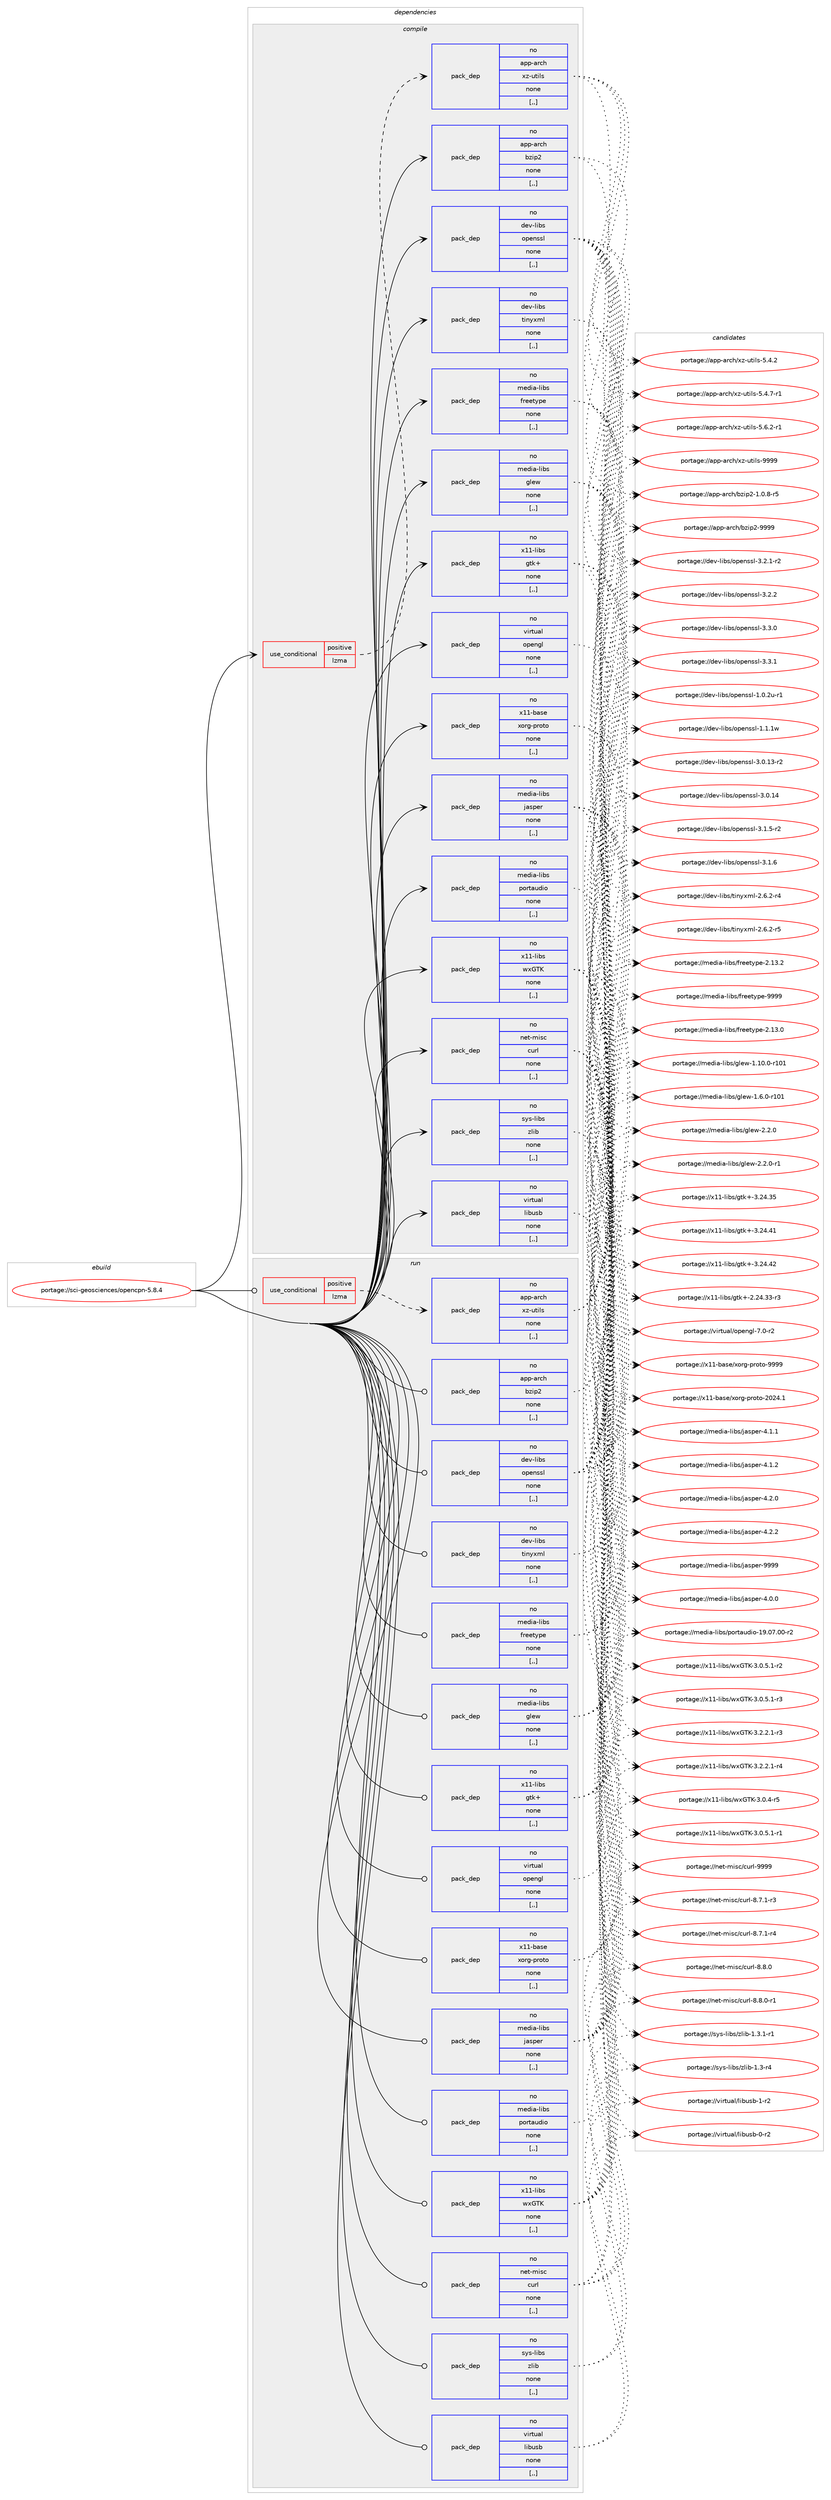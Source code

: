 digraph prolog {

# *************
# Graph options
# *************

newrank=true;
concentrate=true;
compound=true;
graph [rankdir=LR,fontname=Helvetica,fontsize=10,ranksep=1.5];#, ranksep=2.5, nodesep=0.2];
edge  [arrowhead=vee];
node  [fontname=Helvetica,fontsize=10];

# **********
# The ebuild
# **********

subgraph cluster_leftcol {
color=gray;
rank=same;
label=<<i>ebuild</i>>;
id [label="portage://sci-geosciences/opencpn-5.8.4", color=red, width=4, href="../sci-geosciences/opencpn-5.8.4.svg"];
}

# ****************
# The dependencies
# ****************

subgraph cluster_midcol {
color=gray;
label=<<i>dependencies</i>>;
subgraph cluster_compile {
fillcolor="#eeeeee";
style=filled;
label=<<i>compile</i>>;
subgraph cond102497 {
dependency388462 [label=<<TABLE BORDER="0" CELLBORDER="1" CELLSPACING="0" CELLPADDING="4"><TR><TD ROWSPAN="3" CELLPADDING="10">use_conditional</TD></TR><TR><TD>positive</TD></TR><TR><TD>lzma</TD></TR></TABLE>>, shape=none, color=red];
subgraph pack283186 {
dependency388463 [label=<<TABLE BORDER="0" CELLBORDER="1" CELLSPACING="0" CELLPADDING="4" WIDTH="220"><TR><TD ROWSPAN="6" CELLPADDING="30">pack_dep</TD></TR><TR><TD WIDTH="110">no</TD></TR><TR><TD>app-arch</TD></TR><TR><TD>xz-utils</TD></TR><TR><TD>none</TD></TR><TR><TD>[,,]</TD></TR></TABLE>>, shape=none, color=blue];
}
dependency388462:e -> dependency388463:w [weight=20,style="dashed",arrowhead="vee"];
}
id:e -> dependency388462:w [weight=20,style="solid",arrowhead="vee"];
subgraph pack283187 {
dependency388464 [label=<<TABLE BORDER="0" CELLBORDER="1" CELLSPACING="0" CELLPADDING="4" WIDTH="220"><TR><TD ROWSPAN="6" CELLPADDING="30">pack_dep</TD></TR><TR><TD WIDTH="110">no</TD></TR><TR><TD>app-arch</TD></TR><TR><TD>bzip2</TD></TR><TR><TD>none</TD></TR><TR><TD>[,,]</TD></TR></TABLE>>, shape=none, color=blue];
}
id:e -> dependency388464:w [weight=20,style="solid",arrowhead="vee"];
subgraph pack283188 {
dependency388465 [label=<<TABLE BORDER="0" CELLBORDER="1" CELLSPACING="0" CELLPADDING="4" WIDTH="220"><TR><TD ROWSPAN="6" CELLPADDING="30">pack_dep</TD></TR><TR><TD WIDTH="110">no</TD></TR><TR><TD>dev-libs</TD></TR><TR><TD>openssl</TD></TR><TR><TD>none</TD></TR><TR><TD>[,,]</TD></TR></TABLE>>, shape=none, color=blue];
}
id:e -> dependency388465:w [weight=20,style="solid",arrowhead="vee"];
subgraph pack283189 {
dependency388466 [label=<<TABLE BORDER="0" CELLBORDER="1" CELLSPACING="0" CELLPADDING="4" WIDTH="220"><TR><TD ROWSPAN="6" CELLPADDING="30">pack_dep</TD></TR><TR><TD WIDTH="110">no</TD></TR><TR><TD>dev-libs</TD></TR><TR><TD>tinyxml</TD></TR><TR><TD>none</TD></TR><TR><TD>[,,]</TD></TR></TABLE>>, shape=none, color=blue];
}
id:e -> dependency388466:w [weight=20,style="solid",arrowhead="vee"];
subgraph pack283190 {
dependency388467 [label=<<TABLE BORDER="0" CELLBORDER="1" CELLSPACING="0" CELLPADDING="4" WIDTH="220"><TR><TD ROWSPAN="6" CELLPADDING="30">pack_dep</TD></TR><TR><TD WIDTH="110">no</TD></TR><TR><TD>media-libs</TD></TR><TR><TD>freetype</TD></TR><TR><TD>none</TD></TR><TR><TD>[,,]</TD></TR></TABLE>>, shape=none, color=blue];
}
id:e -> dependency388467:w [weight=20,style="solid",arrowhead="vee"];
subgraph pack283191 {
dependency388468 [label=<<TABLE BORDER="0" CELLBORDER="1" CELLSPACING="0" CELLPADDING="4" WIDTH="220"><TR><TD ROWSPAN="6" CELLPADDING="30">pack_dep</TD></TR><TR><TD WIDTH="110">no</TD></TR><TR><TD>media-libs</TD></TR><TR><TD>glew</TD></TR><TR><TD>none</TD></TR><TR><TD>[,,]</TD></TR></TABLE>>, shape=none, color=blue];
}
id:e -> dependency388468:w [weight=20,style="solid",arrowhead="vee"];
subgraph pack283192 {
dependency388469 [label=<<TABLE BORDER="0" CELLBORDER="1" CELLSPACING="0" CELLPADDING="4" WIDTH="220"><TR><TD ROWSPAN="6" CELLPADDING="30">pack_dep</TD></TR><TR><TD WIDTH="110">no</TD></TR><TR><TD>media-libs</TD></TR><TR><TD>jasper</TD></TR><TR><TD>none</TD></TR><TR><TD>[,,]</TD></TR></TABLE>>, shape=none, color=blue];
}
id:e -> dependency388469:w [weight=20,style="solid",arrowhead="vee"];
subgraph pack283193 {
dependency388470 [label=<<TABLE BORDER="0" CELLBORDER="1" CELLSPACING="0" CELLPADDING="4" WIDTH="220"><TR><TD ROWSPAN="6" CELLPADDING="30">pack_dep</TD></TR><TR><TD WIDTH="110">no</TD></TR><TR><TD>media-libs</TD></TR><TR><TD>portaudio</TD></TR><TR><TD>none</TD></TR><TR><TD>[,,]</TD></TR></TABLE>>, shape=none, color=blue];
}
id:e -> dependency388470:w [weight=20,style="solid",arrowhead="vee"];
subgraph pack283194 {
dependency388471 [label=<<TABLE BORDER="0" CELLBORDER="1" CELLSPACING="0" CELLPADDING="4" WIDTH="220"><TR><TD ROWSPAN="6" CELLPADDING="30">pack_dep</TD></TR><TR><TD WIDTH="110">no</TD></TR><TR><TD>net-misc</TD></TR><TR><TD>curl</TD></TR><TR><TD>none</TD></TR><TR><TD>[,,]</TD></TR></TABLE>>, shape=none, color=blue];
}
id:e -> dependency388471:w [weight=20,style="solid",arrowhead="vee"];
subgraph pack283195 {
dependency388472 [label=<<TABLE BORDER="0" CELLBORDER="1" CELLSPACING="0" CELLPADDING="4" WIDTH="220"><TR><TD ROWSPAN="6" CELLPADDING="30">pack_dep</TD></TR><TR><TD WIDTH="110">no</TD></TR><TR><TD>sys-libs</TD></TR><TR><TD>zlib</TD></TR><TR><TD>none</TD></TR><TR><TD>[,,]</TD></TR></TABLE>>, shape=none, color=blue];
}
id:e -> dependency388472:w [weight=20,style="solid",arrowhead="vee"];
subgraph pack283196 {
dependency388473 [label=<<TABLE BORDER="0" CELLBORDER="1" CELLSPACING="0" CELLPADDING="4" WIDTH="220"><TR><TD ROWSPAN="6" CELLPADDING="30">pack_dep</TD></TR><TR><TD WIDTH="110">no</TD></TR><TR><TD>virtual</TD></TR><TR><TD>libusb</TD></TR><TR><TD>none</TD></TR><TR><TD>[,,]</TD></TR></TABLE>>, shape=none, color=blue];
}
id:e -> dependency388473:w [weight=20,style="solid",arrowhead="vee"];
subgraph pack283197 {
dependency388474 [label=<<TABLE BORDER="0" CELLBORDER="1" CELLSPACING="0" CELLPADDING="4" WIDTH="220"><TR><TD ROWSPAN="6" CELLPADDING="30">pack_dep</TD></TR><TR><TD WIDTH="110">no</TD></TR><TR><TD>virtual</TD></TR><TR><TD>opengl</TD></TR><TR><TD>none</TD></TR><TR><TD>[,,]</TD></TR></TABLE>>, shape=none, color=blue];
}
id:e -> dependency388474:w [weight=20,style="solid",arrowhead="vee"];
subgraph pack283198 {
dependency388475 [label=<<TABLE BORDER="0" CELLBORDER="1" CELLSPACING="0" CELLPADDING="4" WIDTH="220"><TR><TD ROWSPAN="6" CELLPADDING="30">pack_dep</TD></TR><TR><TD WIDTH="110">no</TD></TR><TR><TD>x11-base</TD></TR><TR><TD>xorg-proto</TD></TR><TR><TD>none</TD></TR><TR><TD>[,,]</TD></TR></TABLE>>, shape=none, color=blue];
}
id:e -> dependency388475:w [weight=20,style="solid",arrowhead="vee"];
subgraph pack283199 {
dependency388476 [label=<<TABLE BORDER="0" CELLBORDER="1" CELLSPACING="0" CELLPADDING="4" WIDTH="220"><TR><TD ROWSPAN="6" CELLPADDING="30">pack_dep</TD></TR><TR><TD WIDTH="110">no</TD></TR><TR><TD>x11-libs</TD></TR><TR><TD>gtk+</TD></TR><TR><TD>none</TD></TR><TR><TD>[,,]</TD></TR></TABLE>>, shape=none, color=blue];
}
id:e -> dependency388476:w [weight=20,style="solid",arrowhead="vee"];
subgraph pack283200 {
dependency388477 [label=<<TABLE BORDER="0" CELLBORDER="1" CELLSPACING="0" CELLPADDING="4" WIDTH="220"><TR><TD ROWSPAN="6" CELLPADDING="30">pack_dep</TD></TR><TR><TD WIDTH="110">no</TD></TR><TR><TD>x11-libs</TD></TR><TR><TD>wxGTK</TD></TR><TR><TD>none</TD></TR><TR><TD>[,,]</TD></TR></TABLE>>, shape=none, color=blue];
}
id:e -> dependency388477:w [weight=20,style="solid",arrowhead="vee"];
}
subgraph cluster_compileandrun {
fillcolor="#eeeeee";
style=filled;
label=<<i>compile and run</i>>;
}
subgraph cluster_run {
fillcolor="#eeeeee";
style=filled;
label=<<i>run</i>>;
subgraph cond102498 {
dependency388478 [label=<<TABLE BORDER="0" CELLBORDER="1" CELLSPACING="0" CELLPADDING="4"><TR><TD ROWSPAN="3" CELLPADDING="10">use_conditional</TD></TR><TR><TD>positive</TD></TR><TR><TD>lzma</TD></TR></TABLE>>, shape=none, color=red];
subgraph pack283201 {
dependency388479 [label=<<TABLE BORDER="0" CELLBORDER="1" CELLSPACING="0" CELLPADDING="4" WIDTH="220"><TR><TD ROWSPAN="6" CELLPADDING="30">pack_dep</TD></TR><TR><TD WIDTH="110">no</TD></TR><TR><TD>app-arch</TD></TR><TR><TD>xz-utils</TD></TR><TR><TD>none</TD></TR><TR><TD>[,,]</TD></TR></TABLE>>, shape=none, color=blue];
}
dependency388478:e -> dependency388479:w [weight=20,style="dashed",arrowhead="vee"];
}
id:e -> dependency388478:w [weight=20,style="solid",arrowhead="odot"];
subgraph pack283202 {
dependency388480 [label=<<TABLE BORDER="0" CELLBORDER="1" CELLSPACING="0" CELLPADDING="4" WIDTH="220"><TR><TD ROWSPAN="6" CELLPADDING="30">pack_dep</TD></TR><TR><TD WIDTH="110">no</TD></TR><TR><TD>app-arch</TD></TR><TR><TD>bzip2</TD></TR><TR><TD>none</TD></TR><TR><TD>[,,]</TD></TR></TABLE>>, shape=none, color=blue];
}
id:e -> dependency388480:w [weight=20,style="solid",arrowhead="odot"];
subgraph pack283203 {
dependency388481 [label=<<TABLE BORDER="0" CELLBORDER="1" CELLSPACING="0" CELLPADDING="4" WIDTH="220"><TR><TD ROWSPAN="6" CELLPADDING="30">pack_dep</TD></TR><TR><TD WIDTH="110">no</TD></TR><TR><TD>dev-libs</TD></TR><TR><TD>openssl</TD></TR><TR><TD>none</TD></TR><TR><TD>[,,]</TD></TR></TABLE>>, shape=none, color=blue];
}
id:e -> dependency388481:w [weight=20,style="solid",arrowhead="odot"];
subgraph pack283204 {
dependency388482 [label=<<TABLE BORDER="0" CELLBORDER="1" CELLSPACING="0" CELLPADDING="4" WIDTH="220"><TR><TD ROWSPAN="6" CELLPADDING="30">pack_dep</TD></TR><TR><TD WIDTH="110">no</TD></TR><TR><TD>dev-libs</TD></TR><TR><TD>tinyxml</TD></TR><TR><TD>none</TD></TR><TR><TD>[,,]</TD></TR></TABLE>>, shape=none, color=blue];
}
id:e -> dependency388482:w [weight=20,style="solid",arrowhead="odot"];
subgraph pack283205 {
dependency388483 [label=<<TABLE BORDER="0" CELLBORDER="1" CELLSPACING="0" CELLPADDING="4" WIDTH="220"><TR><TD ROWSPAN="6" CELLPADDING="30">pack_dep</TD></TR><TR><TD WIDTH="110">no</TD></TR><TR><TD>media-libs</TD></TR><TR><TD>freetype</TD></TR><TR><TD>none</TD></TR><TR><TD>[,,]</TD></TR></TABLE>>, shape=none, color=blue];
}
id:e -> dependency388483:w [weight=20,style="solid",arrowhead="odot"];
subgraph pack283206 {
dependency388484 [label=<<TABLE BORDER="0" CELLBORDER="1" CELLSPACING="0" CELLPADDING="4" WIDTH="220"><TR><TD ROWSPAN="6" CELLPADDING="30">pack_dep</TD></TR><TR><TD WIDTH="110">no</TD></TR><TR><TD>media-libs</TD></TR><TR><TD>glew</TD></TR><TR><TD>none</TD></TR><TR><TD>[,,]</TD></TR></TABLE>>, shape=none, color=blue];
}
id:e -> dependency388484:w [weight=20,style="solid",arrowhead="odot"];
subgraph pack283207 {
dependency388485 [label=<<TABLE BORDER="0" CELLBORDER="1" CELLSPACING="0" CELLPADDING="4" WIDTH="220"><TR><TD ROWSPAN="6" CELLPADDING="30">pack_dep</TD></TR><TR><TD WIDTH="110">no</TD></TR><TR><TD>media-libs</TD></TR><TR><TD>jasper</TD></TR><TR><TD>none</TD></TR><TR><TD>[,,]</TD></TR></TABLE>>, shape=none, color=blue];
}
id:e -> dependency388485:w [weight=20,style="solid",arrowhead="odot"];
subgraph pack283208 {
dependency388486 [label=<<TABLE BORDER="0" CELLBORDER="1" CELLSPACING="0" CELLPADDING="4" WIDTH="220"><TR><TD ROWSPAN="6" CELLPADDING="30">pack_dep</TD></TR><TR><TD WIDTH="110">no</TD></TR><TR><TD>media-libs</TD></TR><TR><TD>portaudio</TD></TR><TR><TD>none</TD></TR><TR><TD>[,,]</TD></TR></TABLE>>, shape=none, color=blue];
}
id:e -> dependency388486:w [weight=20,style="solid",arrowhead="odot"];
subgraph pack283209 {
dependency388487 [label=<<TABLE BORDER="0" CELLBORDER="1" CELLSPACING="0" CELLPADDING="4" WIDTH="220"><TR><TD ROWSPAN="6" CELLPADDING="30">pack_dep</TD></TR><TR><TD WIDTH="110">no</TD></TR><TR><TD>net-misc</TD></TR><TR><TD>curl</TD></TR><TR><TD>none</TD></TR><TR><TD>[,,]</TD></TR></TABLE>>, shape=none, color=blue];
}
id:e -> dependency388487:w [weight=20,style="solid",arrowhead="odot"];
subgraph pack283210 {
dependency388488 [label=<<TABLE BORDER="0" CELLBORDER="1" CELLSPACING="0" CELLPADDING="4" WIDTH="220"><TR><TD ROWSPAN="6" CELLPADDING="30">pack_dep</TD></TR><TR><TD WIDTH="110">no</TD></TR><TR><TD>sys-libs</TD></TR><TR><TD>zlib</TD></TR><TR><TD>none</TD></TR><TR><TD>[,,]</TD></TR></TABLE>>, shape=none, color=blue];
}
id:e -> dependency388488:w [weight=20,style="solid",arrowhead="odot"];
subgraph pack283211 {
dependency388489 [label=<<TABLE BORDER="0" CELLBORDER="1" CELLSPACING="0" CELLPADDING="4" WIDTH="220"><TR><TD ROWSPAN="6" CELLPADDING="30">pack_dep</TD></TR><TR><TD WIDTH="110">no</TD></TR><TR><TD>virtual</TD></TR><TR><TD>libusb</TD></TR><TR><TD>none</TD></TR><TR><TD>[,,]</TD></TR></TABLE>>, shape=none, color=blue];
}
id:e -> dependency388489:w [weight=20,style="solid",arrowhead="odot"];
subgraph pack283212 {
dependency388490 [label=<<TABLE BORDER="0" CELLBORDER="1" CELLSPACING="0" CELLPADDING="4" WIDTH="220"><TR><TD ROWSPAN="6" CELLPADDING="30">pack_dep</TD></TR><TR><TD WIDTH="110">no</TD></TR><TR><TD>virtual</TD></TR><TR><TD>opengl</TD></TR><TR><TD>none</TD></TR><TR><TD>[,,]</TD></TR></TABLE>>, shape=none, color=blue];
}
id:e -> dependency388490:w [weight=20,style="solid",arrowhead="odot"];
subgraph pack283213 {
dependency388491 [label=<<TABLE BORDER="0" CELLBORDER="1" CELLSPACING="0" CELLPADDING="4" WIDTH="220"><TR><TD ROWSPAN="6" CELLPADDING="30">pack_dep</TD></TR><TR><TD WIDTH="110">no</TD></TR><TR><TD>x11-base</TD></TR><TR><TD>xorg-proto</TD></TR><TR><TD>none</TD></TR><TR><TD>[,,]</TD></TR></TABLE>>, shape=none, color=blue];
}
id:e -> dependency388491:w [weight=20,style="solid",arrowhead="odot"];
subgraph pack283214 {
dependency388492 [label=<<TABLE BORDER="0" CELLBORDER="1" CELLSPACING="0" CELLPADDING="4" WIDTH="220"><TR><TD ROWSPAN="6" CELLPADDING="30">pack_dep</TD></TR><TR><TD WIDTH="110">no</TD></TR><TR><TD>x11-libs</TD></TR><TR><TD>gtk+</TD></TR><TR><TD>none</TD></TR><TR><TD>[,,]</TD></TR></TABLE>>, shape=none, color=blue];
}
id:e -> dependency388492:w [weight=20,style="solid",arrowhead="odot"];
subgraph pack283215 {
dependency388493 [label=<<TABLE BORDER="0" CELLBORDER="1" CELLSPACING="0" CELLPADDING="4" WIDTH="220"><TR><TD ROWSPAN="6" CELLPADDING="30">pack_dep</TD></TR><TR><TD WIDTH="110">no</TD></TR><TR><TD>x11-libs</TD></TR><TR><TD>wxGTK</TD></TR><TR><TD>none</TD></TR><TR><TD>[,,]</TD></TR></TABLE>>, shape=none, color=blue];
}
id:e -> dependency388493:w [weight=20,style="solid",arrowhead="odot"];
}
}

# **************
# The candidates
# **************

subgraph cluster_choices {
rank=same;
color=gray;
label=<<i>candidates</i>>;

subgraph choice283186 {
color=black;
nodesep=1;
choice971121124597114991044712012245117116105108115455346524650 [label="portage://app-arch/xz-utils-5.4.2", color=red, width=4,href="../app-arch/xz-utils-5.4.2.svg"];
choice9711211245971149910447120122451171161051081154553465246554511449 [label="portage://app-arch/xz-utils-5.4.7-r1", color=red, width=4,href="../app-arch/xz-utils-5.4.7-r1.svg"];
choice9711211245971149910447120122451171161051081154553465446504511449 [label="portage://app-arch/xz-utils-5.6.2-r1", color=red, width=4,href="../app-arch/xz-utils-5.6.2-r1.svg"];
choice9711211245971149910447120122451171161051081154557575757 [label="portage://app-arch/xz-utils-9999", color=red, width=4,href="../app-arch/xz-utils-9999.svg"];
dependency388463:e -> choice971121124597114991044712012245117116105108115455346524650:w [style=dotted,weight="100"];
dependency388463:e -> choice9711211245971149910447120122451171161051081154553465246554511449:w [style=dotted,weight="100"];
dependency388463:e -> choice9711211245971149910447120122451171161051081154553465446504511449:w [style=dotted,weight="100"];
dependency388463:e -> choice9711211245971149910447120122451171161051081154557575757:w [style=dotted,weight="100"];
}
subgraph choice283187 {
color=black;
nodesep=1;
choice971121124597114991044798122105112504549464846564511453 [label="portage://app-arch/bzip2-1.0.8-r5", color=red, width=4,href="../app-arch/bzip2-1.0.8-r5.svg"];
choice971121124597114991044798122105112504557575757 [label="portage://app-arch/bzip2-9999", color=red, width=4,href="../app-arch/bzip2-9999.svg"];
dependency388464:e -> choice971121124597114991044798122105112504549464846564511453:w [style=dotted,weight="100"];
dependency388464:e -> choice971121124597114991044798122105112504557575757:w [style=dotted,weight="100"];
}
subgraph choice283188 {
color=black;
nodesep=1;
choice1001011184510810598115471111121011101151151084549464846501174511449 [label="portage://dev-libs/openssl-1.0.2u-r1", color=red, width=4,href="../dev-libs/openssl-1.0.2u-r1.svg"];
choice100101118451081059811547111112101110115115108454946494649119 [label="portage://dev-libs/openssl-1.1.1w", color=red, width=4,href="../dev-libs/openssl-1.1.1w.svg"];
choice100101118451081059811547111112101110115115108455146484649514511450 [label="portage://dev-libs/openssl-3.0.13-r2", color=red, width=4,href="../dev-libs/openssl-3.0.13-r2.svg"];
choice10010111845108105981154711111210111011511510845514648464952 [label="portage://dev-libs/openssl-3.0.14", color=red, width=4,href="../dev-libs/openssl-3.0.14.svg"];
choice1001011184510810598115471111121011101151151084551464946534511450 [label="portage://dev-libs/openssl-3.1.5-r2", color=red, width=4,href="../dev-libs/openssl-3.1.5-r2.svg"];
choice100101118451081059811547111112101110115115108455146494654 [label="portage://dev-libs/openssl-3.1.6", color=red, width=4,href="../dev-libs/openssl-3.1.6.svg"];
choice1001011184510810598115471111121011101151151084551465046494511450 [label="portage://dev-libs/openssl-3.2.1-r2", color=red, width=4,href="../dev-libs/openssl-3.2.1-r2.svg"];
choice100101118451081059811547111112101110115115108455146504650 [label="portage://dev-libs/openssl-3.2.2", color=red, width=4,href="../dev-libs/openssl-3.2.2.svg"];
choice100101118451081059811547111112101110115115108455146514648 [label="portage://dev-libs/openssl-3.3.0", color=red, width=4,href="../dev-libs/openssl-3.3.0.svg"];
choice100101118451081059811547111112101110115115108455146514649 [label="portage://dev-libs/openssl-3.3.1", color=red, width=4,href="../dev-libs/openssl-3.3.1.svg"];
dependency388465:e -> choice1001011184510810598115471111121011101151151084549464846501174511449:w [style=dotted,weight="100"];
dependency388465:e -> choice100101118451081059811547111112101110115115108454946494649119:w [style=dotted,weight="100"];
dependency388465:e -> choice100101118451081059811547111112101110115115108455146484649514511450:w [style=dotted,weight="100"];
dependency388465:e -> choice10010111845108105981154711111210111011511510845514648464952:w [style=dotted,weight="100"];
dependency388465:e -> choice1001011184510810598115471111121011101151151084551464946534511450:w [style=dotted,weight="100"];
dependency388465:e -> choice100101118451081059811547111112101110115115108455146494654:w [style=dotted,weight="100"];
dependency388465:e -> choice1001011184510810598115471111121011101151151084551465046494511450:w [style=dotted,weight="100"];
dependency388465:e -> choice100101118451081059811547111112101110115115108455146504650:w [style=dotted,weight="100"];
dependency388465:e -> choice100101118451081059811547111112101110115115108455146514648:w [style=dotted,weight="100"];
dependency388465:e -> choice100101118451081059811547111112101110115115108455146514649:w [style=dotted,weight="100"];
}
subgraph choice283189 {
color=black;
nodesep=1;
choice1001011184510810598115471161051101211201091084550465446504511452 [label="portage://dev-libs/tinyxml-2.6.2-r4", color=red, width=4,href="../dev-libs/tinyxml-2.6.2-r4.svg"];
choice1001011184510810598115471161051101211201091084550465446504511453 [label="portage://dev-libs/tinyxml-2.6.2-r5", color=red, width=4,href="../dev-libs/tinyxml-2.6.2-r5.svg"];
dependency388466:e -> choice1001011184510810598115471161051101211201091084550465446504511452:w [style=dotted,weight="100"];
dependency388466:e -> choice1001011184510810598115471161051101211201091084550465446504511453:w [style=dotted,weight="100"];
}
subgraph choice283190 {
color=black;
nodesep=1;
choice1091011001059745108105981154710211410110111612111210145504649514648 [label="portage://media-libs/freetype-2.13.0", color=red, width=4,href="../media-libs/freetype-2.13.0.svg"];
choice1091011001059745108105981154710211410110111612111210145504649514650 [label="portage://media-libs/freetype-2.13.2", color=red, width=4,href="../media-libs/freetype-2.13.2.svg"];
choice109101100105974510810598115471021141011011161211121014557575757 [label="portage://media-libs/freetype-9999", color=red, width=4,href="../media-libs/freetype-9999.svg"];
dependency388467:e -> choice1091011001059745108105981154710211410110111612111210145504649514648:w [style=dotted,weight="100"];
dependency388467:e -> choice1091011001059745108105981154710211410110111612111210145504649514650:w [style=dotted,weight="100"];
dependency388467:e -> choice109101100105974510810598115471021141011011161211121014557575757:w [style=dotted,weight="100"];
}
subgraph choice283191 {
color=black;
nodesep=1;
choice109101100105974510810598115471031081011194549464948464845114494849 [label="portage://media-libs/glew-1.10.0-r101", color=red, width=4,href="../media-libs/glew-1.10.0-r101.svg"];
choice1091011001059745108105981154710310810111945494654464845114494849 [label="portage://media-libs/glew-1.6.0-r101", color=red, width=4,href="../media-libs/glew-1.6.0-r101.svg"];
choice10910110010597451081059811547103108101119455046504648 [label="portage://media-libs/glew-2.2.0", color=red, width=4,href="../media-libs/glew-2.2.0.svg"];
choice109101100105974510810598115471031081011194550465046484511449 [label="portage://media-libs/glew-2.2.0-r1", color=red, width=4,href="../media-libs/glew-2.2.0-r1.svg"];
dependency388468:e -> choice109101100105974510810598115471031081011194549464948464845114494849:w [style=dotted,weight="100"];
dependency388468:e -> choice1091011001059745108105981154710310810111945494654464845114494849:w [style=dotted,weight="100"];
dependency388468:e -> choice10910110010597451081059811547103108101119455046504648:w [style=dotted,weight="100"];
dependency388468:e -> choice109101100105974510810598115471031081011194550465046484511449:w [style=dotted,weight="100"];
}
subgraph choice283192 {
color=black;
nodesep=1;
choice1091011001059745108105981154710697115112101114455246484648 [label="portage://media-libs/jasper-4.0.0", color=red, width=4,href="../media-libs/jasper-4.0.0.svg"];
choice1091011001059745108105981154710697115112101114455246494649 [label="portage://media-libs/jasper-4.1.1", color=red, width=4,href="../media-libs/jasper-4.1.1.svg"];
choice1091011001059745108105981154710697115112101114455246494650 [label="portage://media-libs/jasper-4.1.2", color=red, width=4,href="../media-libs/jasper-4.1.2.svg"];
choice1091011001059745108105981154710697115112101114455246504648 [label="portage://media-libs/jasper-4.2.0", color=red, width=4,href="../media-libs/jasper-4.2.0.svg"];
choice1091011001059745108105981154710697115112101114455246504650 [label="portage://media-libs/jasper-4.2.2", color=red, width=4,href="../media-libs/jasper-4.2.2.svg"];
choice10910110010597451081059811547106971151121011144557575757 [label="portage://media-libs/jasper-9999", color=red, width=4,href="../media-libs/jasper-9999.svg"];
dependency388469:e -> choice1091011001059745108105981154710697115112101114455246484648:w [style=dotted,weight="100"];
dependency388469:e -> choice1091011001059745108105981154710697115112101114455246494649:w [style=dotted,weight="100"];
dependency388469:e -> choice1091011001059745108105981154710697115112101114455246494650:w [style=dotted,weight="100"];
dependency388469:e -> choice1091011001059745108105981154710697115112101114455246504648:w [style=dotted,weight="100"];
dependency388469:e -> choice1091011001059745108105981154710697115112101114455246504650:w [style=dotted,weight="100"];
dependency388469:e -> choice10910110010597451081059811547106971151121011144557575757:w [style=dotted,weight="100"];
}
subgraph choice283193 {
color=black;
nodesep=1;
choice10910110010597451081059811547112111114116971171001051114549574648554648484511450 [label="portage://media-libs/portaudio-19.07.00-r2", color=red, width=4,href="../media-libs/portaudio-19.07.00-r2.svg"];
dependency388470:e -> choice10910110010597451081059811547112111114116971171001051114549574648554648484511450:w [style=dotted,weight="100"];
}
subgraph choice283194 {
color=black;
nodesep=1;
choice110101116451091051159947991171141084556465546494511451 [label="portage://net-misc/curl-8.7.1-r3", color=red, width=4,href="../net-misc/curl-8.7.1-r3.svg"];
choice110101116451091051159947991171141084556465546494511452 [label="portage://net-misc/curl-8.7.1-r4", color=red, width=4,href="../net-misc/curl-8.7.1-r4.svg"];
choice11010111645109105115994799117114108455646564648 [label="portage://net-misc/curl-8.8.0", color=red, width=4,href="../net-misc/curl-8.8.0.svg"];
choice110101116451091051159947991171141084556465646484511449 [label="portage://net-misc/curl-8.8.0-r1", color=red, width=4,href="../net-misc/curl-8.8.0-r1.svg"];
choice110101116451091051159947991171141084557575757 [label="portage://net-misc/curl-9999", color=red, width=4,href="../net-misc/curl-9999.svg"];
dependency388471:e -> choice110101116451091051159947991171141084556465546494511451:w [style=dotted,weight="100"];
dependency388471:e -> choice110101116451091051159947991171141084556465546494511452:w [style=dotted,weight="100"];
dependency388471:e -> choice11010111645109105115994799117114108455646564648:w [style=dotted,weight="100"];
dependency388471:e -> choice110101116451091051159947991171141084556465646484511449:w [style=dotted,weight="100"];
dependency388471:e -> choice110101116451091051159947991171141084557575757:w [style=dotted,weight="100"];
}
subgraph choice283195 {
color=black;
nodesep=1;
choice11512111545108105981154712210810598454946514511452 [label="portage://sys-libs/zlib-1.3-r4", color=red, width=4,href="../sys-libs/zlib-1.3-r4.svg"];
choice115121115451081059811547122108105984549465146494511449 [label="portage://sys-libs/zlib-1.3.1-r1", color=red, width=4,href="../sys-libs/zlib-1.3.1-r1.svg"];
dependency388472:e -> choice11512111545108105981154712210810598454946514511452:w [style=dotted,weight="100"];
dependency388472:e -> choice115121115451081059811547122108105984549465146494511449:w [style=dotted,weight="100"];
}
subgraph choice283196 {
color=black;
nodesep=1;
choice1181051141161179710847108105981171159845484511450 [label="portage://virtual/libusb-0-r2", color=red, width=4,href="../virtual/libusb-0-r2.svg"];
choice1181051141161179710847108105981171159845494511450 [label="portage://virtual/libusb-1-r2", color=red, width=4,href="../virtual/libusb-1-r2.svg"];
dependency388473:e -> choice1181051141161179710847108105981171159845484511450:w [style=dotted,weight="100"];
dependency388473:e -> choice1181051141161179710847108105981171159845494511450:w [style=dotted,weight="100"];
}
subgraph choice283197 {
color=black;
nodesep=1;
choice1181051141161179710847111112101110103108455546484511450 [label="portage://virtual/opengl-7.0-r2", color=red, width=4,href="../virtual/opengl-7.0-r2.svg"];
dependency388474:e -> choice1181051141161179710847111112101110103108455546484511450:w [style=dotted,weight="100"];
}
subgraph choice283198 {
color=black;
nodesep=1;
choice1204949459897115101471201111141034511211411111611145504850524649 [label="portage://x11-base/xorg-proto-2024.1", color=red, width=4,href="../x11-base/xorg-proto-2024.1.svg"];
choice120494945989711510147120111114103451121141111161114557575757 [label="portage://x11-base/xorg-proto-9999", color=red, width=4,href="../x11-base/xorg-proto-9999.svg"];
dependency388475:e -> choice1204949459897115101471201111141034511211411111611145504850524649:w [style=dotted,weight="100"];
dependency388475:e -> choice120494945989711510147120111114103451121141111161114557575757:w [style=dotted,weight="100"];
}
subgraph choice283199 {
color=black;
nodesep=1;
choice12049494510810598115471031161074345504650524651514511451 [label="portage://x11-libs/gtk+-2.24.33-r3", color=red, width=4,href="../x11-libs/gtk+-2.24.33-r3.svg"];
choice1204949451081059811547103116107434551465052465153 [label="portage://x11-libs/gtk+-3.24.35", color=red, width=4,href="../x11-libs/gtk+-3.24.35.svg"];
choice1204949451081059811547103116107434551465052465249 [label="portage://x11-libs/gtk+-3.24.41", color=red, width=4,href="../x11-libs/gtk+-3.24.41.svg"];
choice1204949451081059811547103116107434551465052465250 [label="portage://x11-libs/gtk+-3.24.42", color=red, width=4,href="../x11-libs/gtk+-3.24.42.svg"];
dependency388476:e -> choice12049494510810598115471031161074345504650524651514511451:w [style=dotted,weight="100"];
dependency388476:e -> choice1204949451081059811547103116107434551465052465153:w [style=dotted,weight="100"];
dependency388476:e -> choice1204949451081059811547103116107434551465052465249:w [style=dotted,weight="100"];
dependency388476:e -> choice1204949451081059811547103116107434551465052465250:w [style=dotted,weight="100"];
}
subgraph choice283200 {
color=black;
nodesep=1;
choice12049494510810598115471191207184754551464846524511453 [label="portage://x11-libs/wxGTK-3.0.4-r5", color=red, width=4,href="../x11-libs/wxGTK-3.0.4-r5.svg"];
choice120494945108105981154711912071847545514648465346494511449 [label="portage://x11-libs/wxGTK-3.0.5.1-r1", color=red, width=4,href="../x11-libs/wxGTK-3.0.5.1-r1.svg"];
choice120494945108105981154711912071847545514648465346494511450 [label="portage://x11-libs/wxGTK-3.0.5.1-r2", color=red, width=4,href="../x11-libs/wxGTK-3.0.5.1-r2.svg"];
choice120494945108105981154711912071847545514648465346494511451 [label="portage://x11-libs/wxGTK-3.0.5.1-r3", color=red, width=4,href="../x11-libs/wxGTK-3.0.5.1-r3.svg"];
choice120494945108105981154711912071847545514650465046494511451 [label="portage://x11-libs/wxGTK-3.2.2.1-r3", color=red, width=4,href="../x11-libs/wxGTK-3.2.2.1-r3.svg"];
choice120494945108105981154711912071847545514650465046494511452 [label="portage://x11-libs/wxGTK-3.2.2.1-r4", color=red, width=4,href="../x11-libs/wxGTK-3.2.2.1-r4.svg"];
dependency388477:e -> choice12049494510810598115471191207184754551464846524511453:w [style=dotted,weight="100"];
dependency388477:e -> choice120494945108105981154711912071847545514648465346494511449:w [style=dotted,weight="100"];
dependency388477:e -> choice120494945108105981154711912071847545514648465346494511450:w [style=dotted,weight="100"];
dependency388477:e -> choice120494945108105981154711912071847545514648465346494511451:w [style=dotted,weight="100"];
dependency388477:e -> choice120494945108105981154711912071847545514650465046494511451:w [style=dotted,weight="100"];
dependency388477:e -> choice120494945108105981154711912071847545514650465046494511452:w [style=dotted,weight="100"];
}
subgraph choice283201 {
color=black;
nodesep=1;
choice971121124597114991044712012245117116105108115455346524650 [label="portage://app-arch/xz-utils-5.4.2", color=red, width=4,href="../app-arch/xz-utils-5.4.2.svg"];
choice9711211245971149910447120122451171161051081154553465246554511449 [label="portage://app-arch/xz-utils-5.4.7-r1", color=red, width=4,href="../app-arch/xz-utils-5.4.7-r1.svg"];
choice9711211245971149910447120122451171161051081154553465446504511449 [label="portage://app-arch/xz-utils-5.6.2-r1", color=red, width=4,href="../app-arch/xz-utils-5.6.2-r1.svg"];
choice9711211245971149910447120122451171161051081154557575757 [label="portage://app-arch/xz-utils-9999", color=red, width=4,href="../app-arch/xz-utils-9999.svg"];
dependency388479:e -> choice971121124597114991044712012245117116105108115455346524650:w [style=dotted,weight="100"];
dependency388479:e -> choice9711211245971149910447120122451171161051081154553465246554511449:w [style=dotted,weight="100"];
dependency388479:e -> choice9711211245971149910447120122451171161051081154553465446504511449:w [style=dotted,weight="100"];
dependency388479:e -> choice9711211245971149910447120122451171161051081154557575757:w [style=dotted,weight="100"];
}
subgraph choice283202 {
color=black;
nodesep=1;
choice971121124597114991044798122105112504549464846564511453 [label="portage://app-arch/bzip2-1.0.8-r5", color=red, width=4,href="../app-arch/bzip2-1.0.8-r5.svg"];
choice971121124597114991044798122105112504557575757 [label="portage://app-arch/bzip2-9999", color=red, width=4,href="../app-arch/bzip2-9999.svg"];
dependency388480:e -> choice971121124597114991044798122105112504549464846564511453:w [style=dotted,weight="100"];
dependency388480:e -> choice971121124597114991044798122105112504557575757:w [style=dotted,weight="100"];
}
subgraph choice283203 {
color=black;
nodesep=1;
choice1001011184510810598115471111121011101151151084549464846501174511449 [label="portage://dev-libs/openssl-1.0.2u-r1", color=red, width=4,href="../dev-libs/openssl-1.0.2u-r1.svg"];
choice100101118451081059811547111112101110115115108454946494649119 [label="portage://dev-libs/openssl-1.1.1w", color=red, width=4,href="../dev-libs/openssl-1.1.1w.svg"];
choice100101118451081059811547111112101110115115108455146484649514511450 [label="portage://dev-libs/openssl-3.0.13-r2", color=red, width=4,href="../dev-libs/openssl-3.0.13-r2.svg"];
choice10010111845108105981154711111210111011511510845514648464952 [label="portage://dev-libs/openssl-3.0.14", color=red, width=4,href="../dev-libs/openssl-3.0.14.svg"];
choice1001011184510810598115471111121011101151151084551464946534511450 [label="portage://dev-libs/openssl-3.1.5-r2", color=red, width=4,href="../dev-libs/openssl-3.1.5-r2.svg"];
choice100101118451081059811547111112101110115115108455146494654 [label="portage://dev-libs/openssl-3.1.6", color=red, width=4,href="../dev-libs/openssl-3.1.6.svg"];
choice1001011184510810598115471111121011101151151084551465046494511450 [label="portage://dev-libs/openssl-3.2.1-r2", color=red, width=4,href="../dev-libs/openssl-3.2.1-r2.svg"];
choice100101118451081059811547111112101110115115108455146504650 [label="portage://dev-libs/openssl-3.2.2", color=red, width=4,href="../dev-libs/openssl-3.2.2.svg"];
choice100101118451081059811547111112101110115115108455146514648 [label="portage://dev-libs/openssl-3.3.0", color=red, width=4,href="../dev-libs/openssl-3.3.0.svg"];
choice100101118451081059811547111112101110115115108455146514649 [label="portage://dev-libs/openssl-3.3.1", color=red, width=4,href="../dev-libs/openssl-3.3.1.svg"];
dependency388481:e -> choice1001011184510810598115471111121011101151151084549464846501174511449:w [style=dotted,weight="100"];
dependency388481:e -> choice100101118451081059811547111112101110115115108454946494649119:w [style=dotted,weight="100"];
dependency388481:e -> choice100101118451081059811547111112101110115115108455146484649514511450:w [style=dotted,weight="100"];
dependency388481:e -> choice10010111845108105981154711111210111011511510845514648464952:w [style=dotted,weight="100"];
dependency388481:e -> choice1001011184510810598115471111121011101151151084551464946534511450:w [style=dotted,weight="100"];
dependency388481:e -> choice100101118451081059811547111112101110115115108455146494654:w [style=dotted,weight="100"];
dependency388481:e -> choice1001011184510810598115471111121011101151151084551465046494511450:w [style=dotted,weight="100"];
dependency388481:e -> choice100101118451081059811547111112101110115115108455146504650:w [style=dotted,weight="100"];
dependency388481:e -> choice100101118451081059811547111112101110115115108455146514648:w [style=dotted,weight="100"];
dependency388481:e -> choice100101118451081059811547111112101110115115108455146514649:w [style=dotted,weight="100"];
}
subgraph choice283204 {
color=black;
nodesep=1;
choice1001011184510810598115471161051101211201091084550465446504511452 [label="portage://dev-libs/tinyxml-2.6.2-r4", color=red, width=4,href="../dev-libs/tinyxml-2.6.2-r4.svg"];
choice1001011184510810598115471161051101211201091084550465446504511453 [label="portage://dev-libs/tinyxml-2.6.2-r5", color=red, width=4,href="../dev-libs/tinyxml-2.6.2-r5.svg"];
dependency388482:e -> choice1001011184510810598115471161051101211201091084550465446504511452:w [style=dotted,weight="100"];
dependency388482:e -> choice1001011184510810598115471161051101211201091084550465446504511453:w [style=dotted,weight="100"];
}
subgraph choice283205 {
color=black;
nodesep=1;
choice1091011001059745108105981154710211410110111612111210145504649514648 [label="portage://media-libs/freetype-2.13.0", color=red, width=4,href="../media-libs/freetype-2.13.0.svg"];
choice1091011001059745108105981154710211410110111612111210145504649514650 [label="portage://media-libs/freetype-2.13.2", color=red, width=4,href="../media-libs/freetype-2.13.2.svg"];
choice109101100105974510810598115471021141011011161211121014557575757 [label="portage://media-libs/freetype-9999", color=red, width=4,href="../media-libs/freetype-9999.svg"];
dependency388483:e -> choice1091011001059745108105981154710211410110111612111210145504649514648:w [style=dotted,weight="100"];
dependency388483:e -> choice1091011001059745108105981154710211410110111612111210145504649514650:w [style=dotted,weight="100"];
dependency388483:e -> choice109101100105974510810598115471021141011011161211121014557575757:w [style=dotted,weight="100"];
}
subgraph choice283206 {
color=black;
nodesep=1;
choice109101100105974510810598115471031081011194549464948464845114494849 [label="portage://media-libs/glew-1.10.0-r101", color=red, width=4,href="../media-libs/glew-1.10.0-r101.svg"];
choice1091011001059745108105981154710310810111945494654464845114494849 [label="portage://media-libs/glew-1.6.0-r101", color=red, width=4,href="../media-libs/glew-1.6.0-r101.svg"];
choice10910110010597451081059811547103108101119455046504648 [label="portage://media-libs/glew-2.2.0", color=red, width=4,href="../media-libs/glew-2.2.0.svg"];
choice109101100105974510810598115471031081011194550465046484511449 [label="portage://media-libs/glew-2.2.0-r1", color=red, width=4,href="../media-libs/glew-2.2.0-r1.svg"];
dependency388484:e -> choice109101100105974510810598115471031081011194549464948464845114494849:w [style=dotted,weight="100"];
dependency388484:e -> choice1091011001059745108105981154710310810111945494654464845114494849:w [style=dotted,weight="100"];
dependency388484:e -> choice10910110010597451081059811547103108101119455046504648:w [style=dotted,weight="100"];
dependency388484:e -> choice109101100105974510810598115471031081011194550465046484511449:w [style=dotted,weight="100"];
}
subgraph choice283207 {
color=black;
nodesep=1;
choice1091011001059745108105981154710697115112101114455246484648 [label="portage://media-libs/jasper-4.0.0", color=red, width=4,href="../media-libs/jasper-4.0.0.svg"];
choice1091011001059745108105981154710697115112101114455246494649 [label="portage://media-libs/jasper-4.1.1", color=red, width=4,href="../media-libs/jasper-4.1.1.svg"];
choice1091011001059745108105981154710697115112101114455246494650 [label="portage://media-libs/jasper-4.1.2", color=red, width=4,href="../media-libs/jasper-4.1.2.svg"];
choice1091011001059745108105981154710697115112101114455246504648 [label="portage://media-libs/jasper-4.2.0", color=red, width=4,href="../media-libs/jasper-4.2.0.svg"];
choice1091011001059745108105981154710697115112101114455246504650 [label="portage://media-libs/jasper-4.2.2", color=red, width=4,href="../media-libs/jasper-4.2.2.svg"];
choice10910110010597451081059811547106971151121011144557575757 [label="portage://media-libs/jasper-9999", color=red, width=4,href="../media-libs/jasper-9999.svg"];
dependency388485:e -> choice1091011001059745108105981154710697115112101114455246484648:w [style=dotted,weight="100"];
dependency388485:e -> choice1091011001059745108105981154710697115112101114455246494649:w [style=dotted,weight="100"];
dependency388485:e -> choice1091011001059745108105981154710697115112101114455246494650:w [style=dotted,weight="100"];
dependency388485:e -> choice1091011001059745108105981154710697115112101114455246504648:w [style=dotted,weight="100"];
dependency388485:e -> choice1091011001059745108105981154710697115112101114455246504650:w [style=dotted,weight="100"];
dependency388485:e -> choice10910110010597451081059811547106971151121011144557575757:w [style=dotted,weight="100"];
}
subgraph choice283208 {
color=black;
nodesep=1;
choice10910110010597451081059811547112111114116971171001051114549574648554648484511450 [label="portage://media-libs/portaudio-19.07.00-r2", color=red, width=4,href="../media-libs/portaudio-19.07.00-r2.svg"];
dependency388486:e -> choice10910110010597451081059811547112111114116971171001051114549574648554648484511450:w [style=dotted,weight="100"];
}
subgraph choice283209 {
color=black;
nodesep=1;
choice110101116451091051159947991171141084556465546494511451 [label="portage://net-misc/curl-8.7.1-r3", color=red, width=4,href="../net-misc/curl-8.7.1-r3.svg"];
choice110101116451091051159947991171141084556465546494511452 [label="portage://net-misc/curl-8.7.1-r4", color=red, width=4,href="../net-misc/curl-8.7.1-r4.svg"];
choice11010111645109105115994799117114108455646564648 [label="portage://net-misc/curl-8.8.0", color=red, width=4,href="../net-misc/curl-8.8.0.svg"];
choice110101116451091051159947991171141084556465646484511449 [label="portage://net-misc/curl-8.8.0-r1", color=red, width=4,href="../net-misc/curl-8.8.0-r1.svg"];
choice110101116451091051159947991171141084557575757 [label="portage://net-misc/curl-9999", color=red, width=4,href="../net-misc/curl-9999.svg"];
dependency388487:e -> choice110101116451091051159947991171141084556465546494511451:w [style=dotted,weight="100"];
dependency388487:e -> choice110101116451091051159947991171141084556465546494511452:w [style=dotted,weight="100"];
dependency388487:e -> choice11010111645109105115994799117114108455646564648:w [style=dotted,weight="100"];
dependency388487:e -> choice110101116451091051159947991171141084556465646484511449:w [style=dotted,weight="100"];
dependency388487:e -> choice110101116451091051159947991171141084557575757:w [style=dotted,weight="100"];
}
subgraph choice283210 {
color=black;
nodesep=1;
choice11512111545108105981154712210810598454946514511452 [label="portage://sys-libs/zlib-1.3-r4", color=red, width=4,href="../sys-libs/zlib-1.3-r4.svg"];
choice115121115451081059811547122108105984549465146494511449 [label="portage://sys-libs/zlib-1.3.1-r1", color=red, width=4,href="../sys-libs/zlib-1.3.1-r1.svg"];
dependency388488:e -> choice11512111545108105981154712210810598454946514511452:w [style=dotted,weight="100"];
dependency388488:e -> choice115121115451081059811547122108105984549465146494511449:w [style=dotted,weight="100"];
}
subgraph choice283211 {
color=black;
nodesep=1;
choice1181051141161179710847108105981171159845484511450 [label="portage://virtual/libusb-0-r2", color=red, width=4,href="../virtual/libusb-0-r2.svg"];
choice1181051141161179710847108105981171159845494511450 [label="portage://virtual/libusb-1-r2", color=red, width=4,href="../virtual/libusb-1-r2.svg"];
dependency388489:e -> choice1181051141161179710847108105981171159845484511450:w [style=dotted,weight="100"];
dependency388489:e -> choice1181051141161179710847108105981171159845494511450:w [style=dotted,weight="100"];
}
subgraph choice283212 {
color=black;
nodesep=1;
choice1181051141161179710847111112101110103108455546484511450 [label="portage://virtual/opengl-7.0-r2", color=red, width=4,href="../virtual/opengl-7.0-r2.svg"];
dependency388490:e -> choice1181051141161179710847111112101110103108455546484511450:w [style=dotted,weight="100"];
}
subgraph choice283213 {
color=black;
nodesep=1;
choice1204949459897115101471201111141034511211411111611145504850524649 [label="portage://x11-base/xorg-proto-2024.1", color=red, width=4,href="../x11-base/xorg-proto-2024.1.svg"];
choice120494945989711510147120111114103451121141111161114557575757 [label="portage://x11-base/xorg-proto-9999", color=red, width=4,href="../x11-base/xorg-proto-9999.svg"];
dependency388491:e -> choice1204949459897115101471201111141034511211411111611145504850524649:w [style=dotted,weight="100"];
dependency388491:e -> choice120494945989711510147120111114103451121141111161114557575757:w [style=dotted,weight="100"];
}
subgraph choice283214 {
color=black;
nodesep=1;
choice12049494510810598115471031161074345504650524651514511451 [label="portage://x11-libs/gtk+-2.24.33-r3", color=red, width=4,href="../x11-libs/gtk+-2.24.33-r3.svg"];
choice1204949451081059811547103116107434551465052465153 [label="portage://x11-libs/gtk+-3.24.35", color=red, width=4,href="../x11-libs/gtk+-3.24.35.svg"];
choice1204949451081059811547103116107434551465052465249 [label="portage://x11-libs/gtk+-3.24.41", color=red, width=4,href="../x11-libs/gtk+-3.24.41.svg"];
choice1204949451081059811547103116107434551465052465250 [label="portage://x11-libs/gtk+-3.24.42", color=red, width=4,href="../x11-libs/gtk+-3.24.42.svg"];
dependency388492:e -> choice12049494510810598115471031161074345504650524651514511451:w [style=dotted,weight="100"];
dependency388492:e -> choice1204949451081059811547103116107434551465052465153:w [style=dotted,weight="100"];
dependency388492:e -> choice1204949451081059811547103116107434551465052465249:w [style=dotted,weight="100"];
dependency388492:e -> choice1204949451081059811547103116107434551465052465250:w [style=dotted,weight="100"];
}
subgraph choice283215 {
color=black;
nodesep=1;
choice12049494510810598115471191207184754551464846524511453 [label="portage://x11-libs/wxGTK-3.0.4-r5", color=red, width=4,href="../x11-libs/wxGTK-3.0.4-r5.svg"];
choice120494945108105981154711912071847545514648465346494511449 [label="portage://x11-libs/wxGTK-3.0.5.1-r1", color=red, width=4,href="../x11-libs/wxGTK-3.0.5.1-r1.svg"];
choice120494945108105981154711912071847545514648465346494511450 [label="portage://x11-libs/wxGTK-3.0.5.1-r2", color=red, width=4,href="../x11-libs/wxGTK-3.0.5.1-r2.svg"];
choice120494945108105981154711912071847545514648465346494511451 [label="portage://x11-libs/wxGTK-3.0.5.1-r3", color=red, width=4,href="../x11-libs/wxGTK-3.0.5.1-r3.svg"];
choice120494945108105981154711912071847545514650465046494511451 [label="portage://x11-libs/wxGTK-3.2.2.1-r3", color=red, width=4,href="../x11-libs/wxGTK-3.2.2.1-r3.svg"];
choice120494945108105981154711912071847545514650465046494511452 [label="portage://x11-libs/wxGTK-3.2.2.1-r4", color=red, width=4,href="../x11-libs/wxGTK-3.2.2.1-r4.svg"];
dependency388493:e -> choice12049494510810598115471191207184754551464846524511453:w [style=dotted,weight="100"];
dependency388493:e -> choice120494945108105981154711912071847545514648465346494511449:w [style=dotted,weight="100"];
dependency388493:e -> choice120494945108105981154711912071847545514648465346494511450:w [style=dotted,weight="100"];
dependency388493:e -> choice120494945108105981154711912071847545514648465346494511451:w [style=dotted,weight="100"];
dependency388493:e -> choice120494945108105981154711912071847545514650465046494511451:w [style=dotted,weight="100"];
dependency388493:e -> choice120494945108105981154711912071847545514650465046494511452:w [style=dotted,weight="100"];
}
}

}
